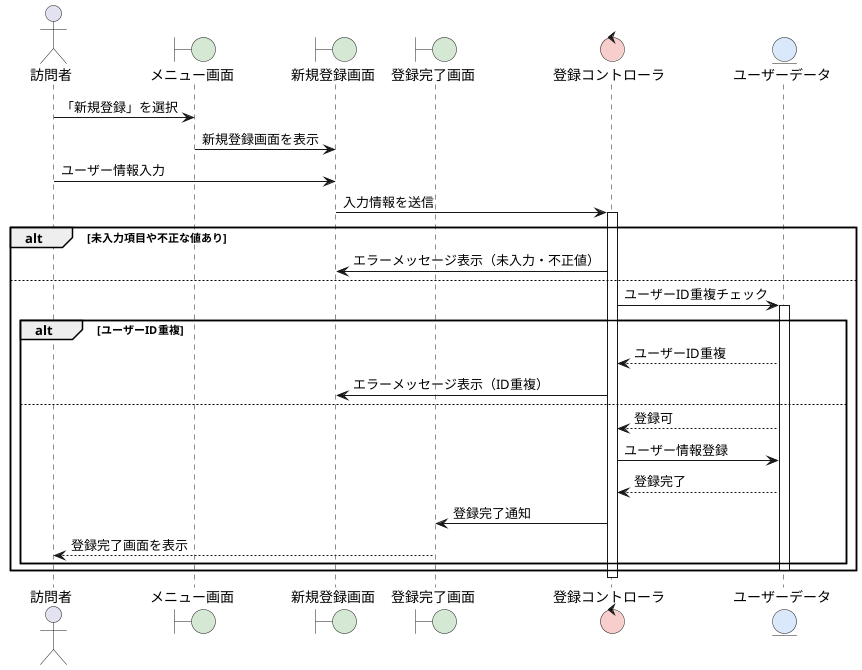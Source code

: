 @startuml

skinparam boundaryBackgroundColor #D5E8D4
skinparam controlBackgroundColor  #F8CECC
skinparam entityBackgroundColor   #DAE8FC

actor 訪問者 as u
boundary メニュー画面
boundary 新規登録画面
boundary 登録完了画面
control 登録コントローラ
entity ユーザーデータ

u -> メニュー画面 : 「新規登録」を選択
メニュー画面 -> 新規登録画面 : 新規登録画面を表示

u -> 新規登録画面 : ユーザー情報入力
新規登録画面 -> 登録コントローラ : 入力情報を送信
activate 登録コントローラ

alt 未入力項目や不正な値あり
    登録コントローラ -> 新規登録画面 : エラーメッセージ表示（未入力・不正値）
else
    登録コントローラ -> ユーザーデータ : ユーザーID重複チェック
    activate ユーザーデータ
    alt ユーザーID重複
        ユーザーデータ --> 登録コントローラ : ユーザーID重複
        登録コントローラ -> 新規登録画面 : エラーメッセージ表示（ID重複）
    else
        ユーザーデータ --> 登録コントローラ : 登録可
        登録コントローラ -> ユーザーデータ : ユーザー情報登録
        ユーザーデータ --> 登録コントローラ : 登録完了
        登録コントローラ -> 登録完了画面 : 登録完了通知
        登録完了画面 --> u : 登録完了画面を表示
    end
    deactivate ユーザーデータ
end

deactivate 登録コントローラ

@enduml